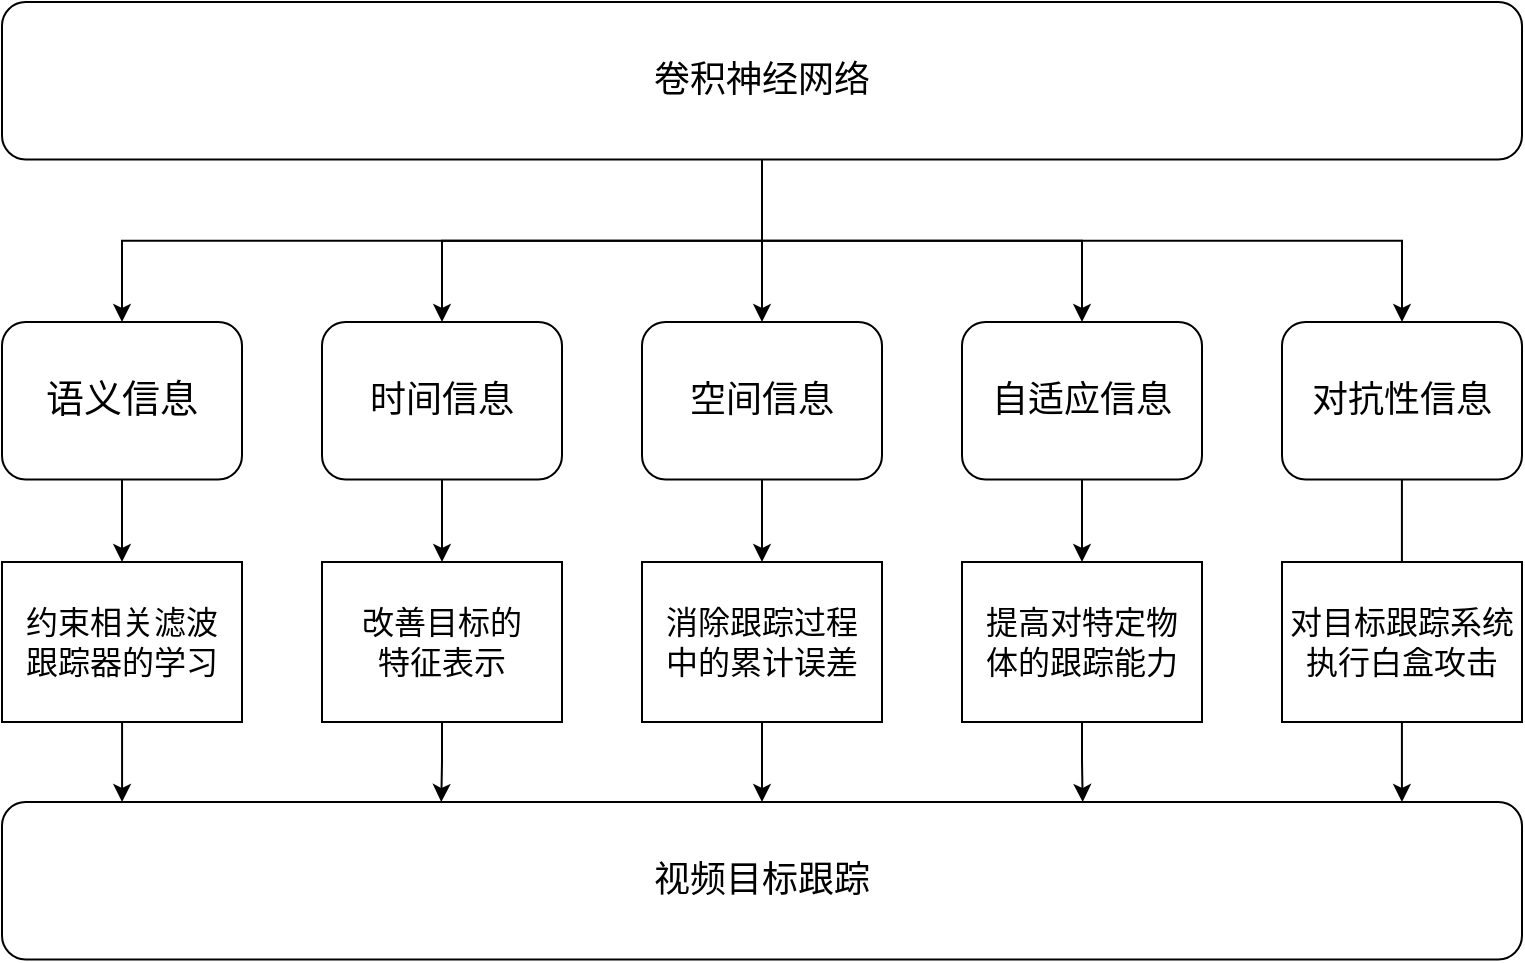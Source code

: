 <mxfile version="14.4.2" type="device"><diagram id="n2rtlbvqnFNgobeMwtWB" name="第 1 页"><mxGraphModel dx="1168" dy="788" grid="1" gridSize="10" guides="1" tooltips="1" connect="1" arrows="1" fold="1" page="1" pageScale="1" pageWidth="827" pageHeight="1169" math="0" shadow="0"><root><mxCell id="0"/><mxCell id="1" parent="0"/><mxCell id="Kl_xvmH-eeFZy_BMSAjb-9" style="edgeStyle=orthogonalEdgeStyle;rounded=0;orthogonalLoop=1;jettySize=auto;html=1;exitX=0.5;exitY=1;exitDx=0;exitDy=0;entryX=0.5;entryY=0;entryDx=0;entryDy=0;" parent="1" source="Kl_xvmH-eeFZy_BMSAjb-1" target="Kl_xvmH-eeFZy_BMSAjb-4" edge="1"><mxGeometry relative="1" as="geometry"/></mxCell><mxCell id="Kl_xvmH-eeFZy_BMSAjb-23" style="edgeStyle=orthogonalEdgeStyle;rounded=0;orthogonalLoop=1;jettySize=auto;html=1;entryX=0.5;entryY=0;entryDx=0;entryDy=0;" parent="1" source="Kl_xvmH-eeFZy_BMSAjb-1" target="Kl_xvmH-eeFZy_BMSAjb-2" edge="1"><mxGeometry relative="1" as="geometry"/></mxCell><mxCell id="Kl_xvmH-eeFZy_BMSAjb-24" style="edgeStyle=orthogonalEdgeStyle;rounded=0;orthogonalLoop=1;jettySize=auto;html=1;entryX=0.5;entryY=0;entryDx=0;entryDy=0;" parent="1" source="Kl_xvmH-eeFZy_BMSAjb-1" target="Kl_xvmH-eeFZy_BMSAjb-3" edge="1"><mxGeometry relative="1" as="geometry"/></mxCell><mxCell id="Kl_xvmH-eeFZy_BMSAjb-25" style="edgeStyle=orthogonalEdgeStyle;rounded=0;orthogonalLoop=1;jettySize=auto;html=1;" parent="1" source="Kl_xvmH-eeFZy_BMSAjb-1" target="Kl_xvmH-eeFZy_BMSAjb-5" edge="1"><mxGeometry relative="1" as="geometry"/></mxCell><mxCell id="Kl_xvmH-eeFZy_BMSAjb-27" style="edgeStyle=orthogonalEdgeStyle;rounded=0;orthogonalLoop=1;jettySize=auto;html=1;entryX=0.5;entryY=0;entryDx=0;entryDy=0;" parent="1" source="Kl_xvmH-eeFZy_BMSAjb-1" target="Kl_xvmH-eeFZy_BMSAjb-6" edge="1"><mxGeometry relative="1" as="geometry"/></mxCell><mxCell id="Kl_xvmH-eeFZy_BMSAjb-1" value="&lt;font style=&quot;font-size: 18px&quot;&gt;卷积神经网络&lt;/font&gt;" style="rounded=1;whiteSpace=wrap;html=1;" parent="1" vertex="1"><mxGeometry x="40" y="80" width="760" height="78.74" as="geometry"/></mxCell><mxCell id="Kl_xvmH-eeFZy_BMSAjb-30" style="edgeStyle=orthogonalEdgeStyle;rounded=0;orthogonalLoop=1;jettySize=auto;html=1;entryX=0.289;entryY=0;entryDx=0;entryDy=0;entryPerimeter=0;" parent="1" source="ki8biykSWfz-HxqCliJ--5" target="Kl_xvmH-eeFZy_BMSAjb-7" edge="1"><mxGeometry relative="1" as="geometry"/></mxCell><mxCell id="Kl_xvmH-eeFZy_BMSAjb-2" value="&lt;font style=&quot;font-size: 18px&quot;&gt;时间信息&lt;/font&gt;" style="rounded=1;whiteSpace=wrap;html=1;" parent="1" vertex="1"><mxGeometry x="200" y="240" width="120" height="78.74" as="geometry"/></mxCell><mxCell id="Kl_xvmH-eeFZy_BMSAjb-31" style="edgeStyle=orthogonalEdgeStyle;rounded=0;orthogonalLoop=1;jettySize=auto;html=1;" parent="1" source="Kl_xvmH-eeFZy_BMSAjb-3" target="ki8biykSWfz-HxqCliJ--4" edge="1"><mxGeometry relative="1" as="geometry"/></mxCell><mxCell id="Kl_xvmH-eeFZy_BMSAjb-3" value="&lt;font style=&quot;font-size: 18px&quot;&gt;空间信息&lt;/font&gt;" style="rounded=1;whiteSpace=wrap;html=1;" parent="1" vertex="1"><mxGeometry x="360" y="240" width="120" height="78.74" as="geometry"/></mxCell><mxCell id="Kl_xvmH-eeFZy_BMSAjb-29" style="edgeStyle=orthogonalEdgeStyle;rounded=0;orthogonalLoop=1;jettySize=auto;html=1;" parent="1" source="Kl_xvmH-eeFZy_BMSAjb-4" target="ki8biykSWfz-HxqCliJ--1" edge="1"><mxGeometry relative="1" as="geometry"/></mxCell><mxCell id="Kl_xvmH-eeFZy_BMSAjb-4" value="&lt;font style=&quot;font-size: 19px&quot;&gt;语义信息&lt;/font&gt;" style="rounded=1;whiteSpace=wrap;html=1;" parent="1" vertex="1"><mxGeometry x="40" y="240" width="120" height="78.74" as="geometry"/></mxCell><mxCell id="Kl_xvmH-eeFZy_BMSAjb-34" style="edgeStyle=orthogonalEdgeStyle;rounded=0;orthogonalLoop=1;jettySize=auto;html=1;entryX=0.711;entryY=0;entryDx=0;entryDy=0;entryPerimeter=0;" parent="1" source="ki8biykSWfz-HxqCliJ--3" target="Kl_xvmH-eeFZy_BMSAjb-7" edge="1"><mxGeometry relative="1" as="geometry"/></mxCell><mxCell id="Kl_xvmH-eeFZy_BMSAjb-5" value="&lt;font style=&quot;font-size: 18px&quot;&gt;自适应信息&lt;/font&gt;" style="rounded=1;whiteSpace=wrap;html=1;" parent="1" vertex="1"><mxGeometry x="520" y="240" width="120" height="78.74" as="geometry"/></mxCell><mxCell id="Kl_xvmH-eeFZy_BMSAjb-36" style="edgeStyle=orthogonalEdgeStyle;rounded=0;orthogonalLoop=1;jettySize=auto;html=1;entryX=0.921;entryY=0;entryDx=0;entryDy=0;entryPerimeter=0;" parent="1" source="Kl_xvmH-eeFZy_BMSAjb-6" target="Kl_xvmH-eeFZy_BMSAjb-7" edge="1"><mxGeometry relative="1" as="geometry"/></mxCell><mxCell id="Kl_xvmH-eeFZy_BMSAjb-6" value="&lt;font style=&quot;font-size: 18px&quot;&gt;对抗性信息&lt;/font&gt;" style="rounded=1;whiteSpace=wrap;html=1;" parent="1" vertex="1"><mxGeometry x="680" y="240" width="120" height="78.74" as="geometry"/></mxCell><mxCell id="Kl_xvmH-eeFZy_BMSAjb-7" value="&lt;font style=&quot;font-size: 18px&quot;&gt;视频目标跟踪&lt;/font&gt;" style="rounded=1;whiteSpace=wrap;html=1;" parent="1" vertex="1"><mxGeometry x="40" y="480" width="760" height="78.74" as="geometry"/></mxCell><mxCell id="ki8biykSWfz-HxqCliJ--10" style="edgeStyle=orthogonalEdgeStyle;rounded=0;orthogonalLoop=1;jettySize=auto;html=1;entryX=0.079;entryY=0;entryDx=0;entryDy=0;entryPerimeter=0;" parent="1" source="ki8biykSWfz-HxqCliJ--1" target="Kl_xvmH-eeFZy_BMSAjb-7" edge="1"><mxGeometry relative="1" as="geometry"/></mxCell><mxCell id="ki8biykSWfz-HxqCliJ--1" value="&lt;font style=&quot;font-size: 16px&quot;&gt;约束相关滤波&lt;br&gt;跟踪器的学习&lt;/font&gt;" style="rounded=0;whiteSpace=wrap;html=1;" parent="1" vertex="1"><mxGeometry x="40" y="360" width="120" height="80" as="geometry"/></mxCell><mxCell id="ki8biykSWfz-HxqCliJ--2" value="&lt;font style=&quot;font-size: 16px&quot;&gt;对目标跟踪系统&lt;br&gt;执行白盒攻击&lt;/font&gt;" style="rounded=0;whiteSpace=wrap;html=1;" parent="1" vertex="1"><mxGeometry x="680" y="360" width="120" height="80" as="geometry"/></mxCell><mxCell id="ki8biykSWfz-HxqCliJ--8" style="edgeStyle=orthogonalEdgeStyle;rounded=0;orthogonalLoop=1;jettySize=auto;html=1;entryX=0.5;entryY=0;entryDx=0;entryDy=0;" parent="1" source="ki8biykSWfz-HxqCliJ--4" target="Kl_xvmH-eeFZy_BMSAjb-7" edge="1"><mxGeometry relative="1" as="geometry"/></mxCell><mxCell id="ki8biykSWfz-HxqCliJ--4" value="&lt;font style=&quot;font-size: 16px&quot;&gt;消除跟踪过程&lt;br&gt;中的累计误差&lt;/font&gt;" style="rounded=0;whiteSpace=wrap;html=1;" parent="1" vertex="1"><mxGeometry x="360" y="360" width="120" height="80" as="geometry"/></mxCell><mxCell id="ki8biykSWfz-HxqCliJ--5" value="&lt;font style=&quot;font-size: 16px&quot;&gt;改善目标的&lt;br&gt;特征表示&lt;/font&gt;" style="rounded=0;whiteSpace=wrap;html=1;" parent="1" vertex="1"><mxGeometry x="200" y="360" width="120" height="80" as="geometry"/></mxCell><mxCell id="ki8biykSWfz-HxqCliJ--6" style="edgeStyle=orthogonalEdgeStyle;rounded=0;orthogonalLoop=1;jettySize=auto;html=1;entryX=0.5;entryY=0;entryDx=0;entryDy=0;" parent="1" source="Kl_xvmH-eeFZy_BMSAjb-2" target="ki8biykSWfz-HxqCliJ--5" edge="1"><mxGeometry relative="1" as="geometry"><mxPoint x="260" y="318.74" as="sourcePoint"/><mxPoint x="259.64" y="480" as="targetPoint"/></mxGeometry></mxCell><mxCell id="ki8biykSWfz-HxqCliJ--3" value="&lt;font style=&quot;font-size: 16px&quot;&gt;提高对特定物&lt;br&gt;体的跟踪能力&lt;/font&gt;" style="rounded=0;whiteSpace=wrap;html=1;" parent="1" vertex="1"><mxGeometry x="520" y="360" width="120" height="80" as="geometry"/></mxCell><mxCell id="ki8biykSWfz-HxqCliJ--7" style="edgeStyle=orthogonalEdgeStyle;rounded=0;orthogonalLoop=1;jettySize=auto;html=1;entryX=0.5;entryY=0;entryDx=0;entryDy=0;" parent="1" source="Kl_xvmH-eeFZy_BMSAjb-5" target="ki8biykSWfz-HxqCliJ--3" edge="1"><mxGeometry relative="1" as="geometry"><mxPoint x="580" y="318.74" as="sourcePoint"/><mxPoint x="580.36" y="480" as="targetPoint"/></mxGeometry></mxCell></root></mxGraphModel></diagram></mxfile>